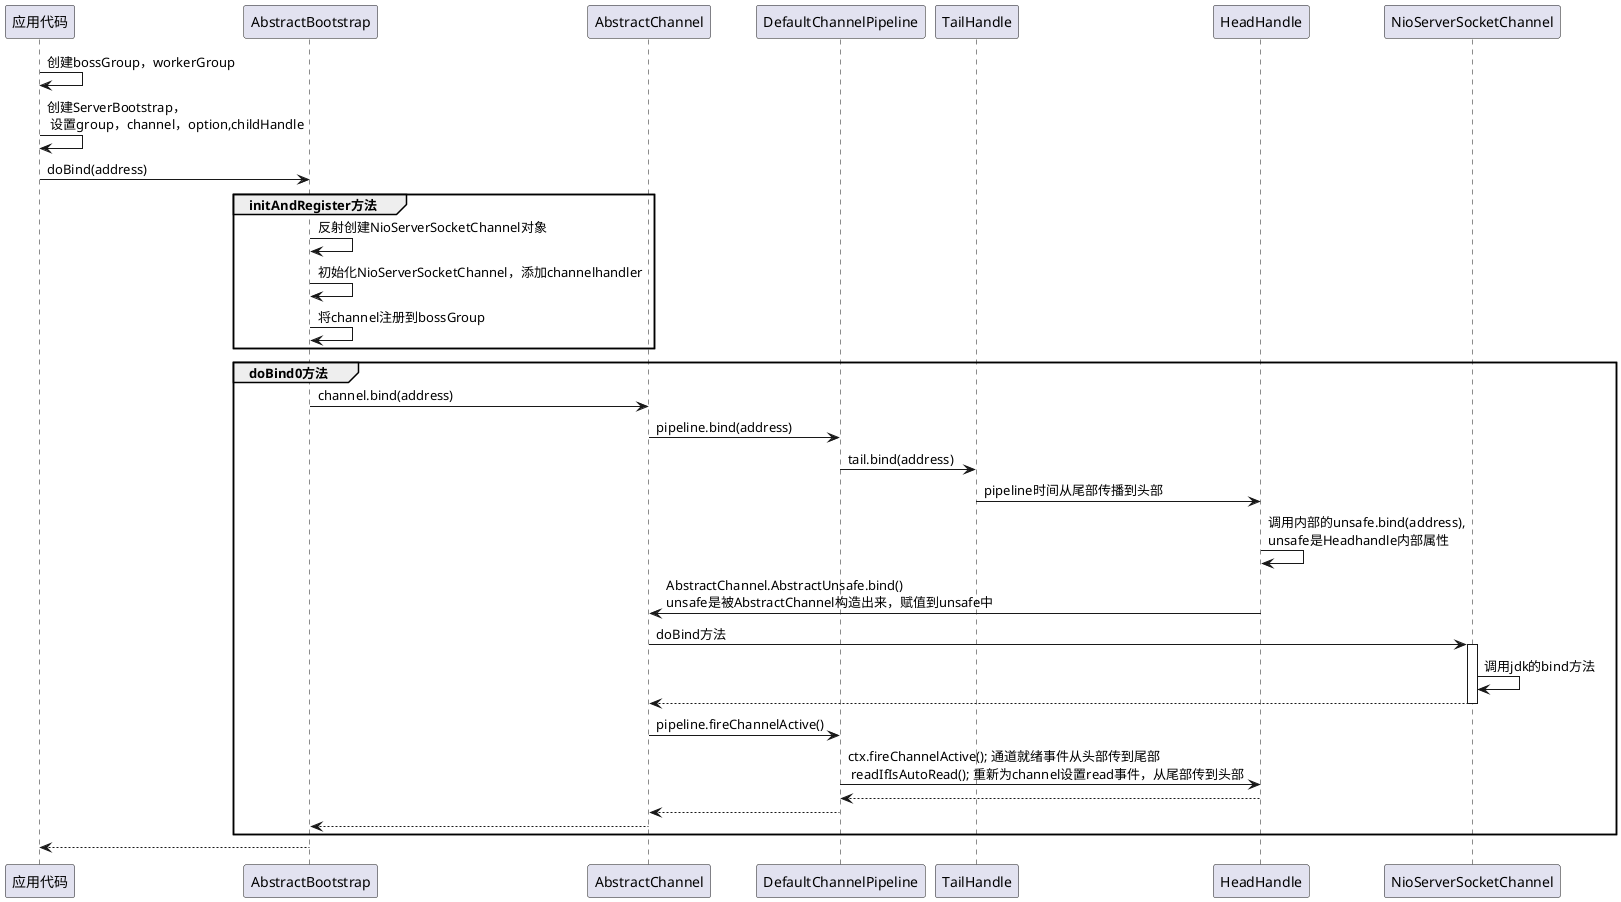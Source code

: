 @startuml
应用代码 -> 应用代码:创建bossGroup，workerGroup
应用代码 -> 应用代码:创建ServerBootstrap，\n 设置group，channel，option,childHandle
应用代码 -> AbstractBootstrap:doBind(address)


group initAndRegister方法
AbstractBootstrap -> AbstractBootstrap:反射创建NioServerSocketChannel对象
AbstractBootstrap -> AbstractBootstrap:初始化NioServerSocketChannel，添加channelhandler
AbstractBootstrap -> AbstractBootstrap:将channel注册到bossGroup
end

group doBind0方法
AbstractBootstrap -> AbstractChannel:channel.bind(address)
AbstractChannel -> DefaultChannelPipeline:pipeline.bind(address)
DefaultChannelPipeline -> TailHandle:tail.bind(address)
TailHandle -> HeadHandle:pipeline时间从尾部传播到头部
HeadHandle -> HeadHandle:调用内部的unsafe.bind(address),\nunsafe是Headhandle内部属性

HeadHandle -> AbstractChannel:AbstractChannel.AbstractUnsafe.bind()\nunsafe是被AbstractChannel构造出来，赋值到unsafe中
AbstractChannel -> NioServerSocketChannel:doBind方法
activate NioServerSocketChannel
NioServerSocketChannel -> NioServerSocketChannel:调用jdk的bind方法
NioServerSocketChannel --> AbstractChannel
deactivate NioServerSocketChannel

AbstractChannel -> DefaultChannelPipeline:pipeline.fireChannelActive()
DefaultChannelPipeline -> HeadHandle:ctx.fireChannelActive(); 通道就绪事件从头部传到尾部\n readIfIsAutoRead(); 重新为channel设置read事件，从尾部传到头部
HeadHandle --> DefaultChannelPipeline:
DefaultChannelPipeline --> AbstractChannel

AbstractChannel --> AbstractBootstrap
end

AbstractBootstrap --> 应用代码


@enduml